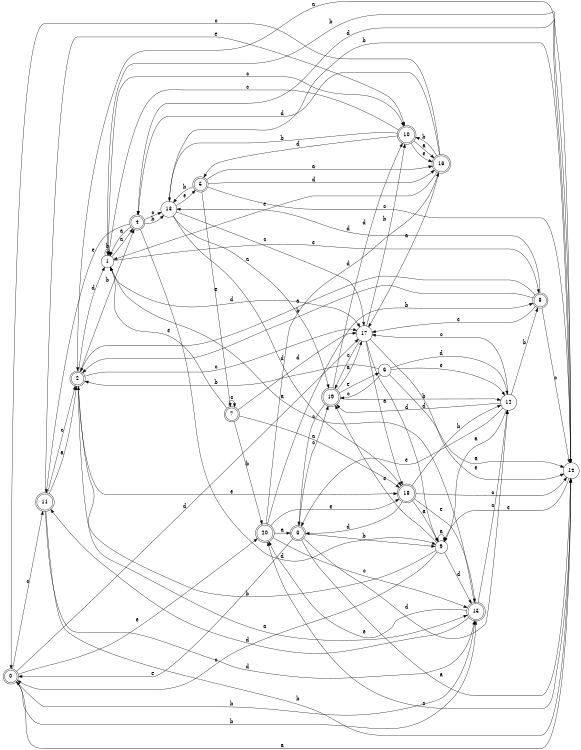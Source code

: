 digraph n17_9 {
__start0 [label="" shape="none"];

rankdir=LR;
size="8,5";

s0 [style="rounded,filled", color="black", fillcolor="white" shape="doublecircle", label="0"];
s1 [style="filled", color="black", fillcolor="white" shape="circle", label="1"];
s2 [style="rounded,filled", color="black", fillcolor="white" shape="doublecircle", label="2"];
s3 [style="rounded,filled", color="black", fillcolor="white" shape="doublecircle", label="3"];
s4 [style="rounded,filled", color="black", fillcolor="white" shape="doublecircle", label="4"];
s5 [style="rounded,filled", color="black", fillcolor="white" shape="doublecircle", label="5"];
s6 [style="filled", color="black", fillcolor="white" shape="circle", label="6"];
s7 [style="rounded,filled", color="black", fillcolor="white" shape="doublecircle", label="7"];
s8 [style="rounded,filled", color="black", fillcolor="white" shape="doublecircle", label="8"];
s9 [style="filled", color="black", fillcolor="white" shape="circle", label="9"];
s10 [style="rounded,filled", color="black", fillcolor="white" shape="doublecircle", label="10"];
s11 [style="rounded,filled", color="black", fillcolor="white" shape="doublecircle", label="11"];
s12 [style="filled", color="black", fillcolor="white" shape="circle", label="12"];
s13 [style="filled", color="black", fillcolor="white" shape="circle", label="13"];
s14 [style="filled", color="black", fillcolor="white" shape="circle", label="14"];
s15 [style="rounded,filled", color="black", fillcolor="white" shape="doublecircle", label="15"];
s16 [style="rounded,filled", color="black", fillcolor="white" shape="doublecircle", label="16"];
s17 [style="filled", color="black", fillcolor="white" shape="circle", label="17"];
s18 [style="rounded,filled", color="black", fillcolor="white" shape="doublecircle", label="18"];
s19 [style="rounded,filled", color="black", fillcolor="white" shape="doublecircle", label="19"];
s20 [style="rounded,filled", color="black", fillcolor="white" shape="doublecircle", label="20"];
s0 -> s14 [label="a"];
s0 -> s15 [label="b"];
s0 -> s11 [label="c"];
s0 -> s17 [label="d"];
s0 -> s20 [label="e"];
s1 -> s4 [label="a"];
s1 -> s1 [label="b"];
s1 -> s10 [label="c"];
s1 -> s17 [label="d"];
s1 -> s8 [label="e"];
s2 -> s15 [label="a"];
s2 -> s4 [label="b"];
s2 -> s17 [label="c"];
s2 -> s1 [label="d"];
s2 -> s18 [label="e"];
s3 -> s14 [label="a"];
s3 -> s9 [label="b"];
s3 -> s19 [label="c"];
s3 -> s12 [label="d"];
s3 -> s0 [label="e"];
s4 -> s1 [label="a"];
s4 -> s13 [label="b"];
s4 -> s13 [label="c"];
s4 -> s9 [label="d"];
s4 -> s11 [label="e"];
s5 -> s16 [label="a"];
s5 -> s13 [label="b"];
s5 -> s14 [label="c"];
s5 -> s16 [label="d"];
s5 -> s7 [label="e"];
s6 -> s14 [label="a"];
s6 -> s2 [label="b"];
s6 -> s19 [label="c"];
s6 -> s12 [label="d"];
s6 -> s12 [label="e"];
s7 -> s18 [label="a"];
s7 -> s20 [label="b"];
s7 -> s7 [label="c"];
s7 -> s17 [label="d"];
s7 -> s1 [label="e"];
s8 -> s2 [label="a"];
s8 -> s2 [label="b"];
s8 -> s14 [label="c"];
s8 -> s13 [label="d"];
s8 -> s17 [label="e"];
s9 -> s9 [label="a"];
s9 -> s2 [label="b"];
s9 -> s0 [label="c"];
s9 -> s15 [label="d"];
s9 -> s19 [label="e"];
s10 -> s16 [label="a"];
s10 -> s13 [label="b"];
s10 -> s1 [label="c"];
s10 -> s5 [label="d"];
s10 -> s16 [label="e"];
s11 -> s2 [label="a"];
s11 -> s14 [label="b"];
s11 -> s2 [label="c"];
s11 -> s15 [label="d"];
s11 -> s10 [label="e"];
s12 -> s9 [label="a"];
s12 -> s8 [label="b"];
s12 -> s17 [label="c"];
s12 -> s19 [label="d"];
s12 -> s3 [label="e"];
s13 -> s19 [label="a"];
s13 -> s14 [label="b"];
s13 -> s17 [label="c"];
s13 -> s18 [label="d"];
s13 -> s5 [label="e"];
s14 -> s2 [label="a"];
s14 -> s1 [label="b"];
s14 -> s20 [label="c"];
s14 -> s4 [label="d"];
s14 -> s9 [label="e"];
s15 -> s1 [label="a"];
s15 -> s0 [label="b"];
s15 -> s12 [label="c"];
s15 -> s11 [label="d"];
s15 -> s20 [label="e"];
s16 -> s17 [label="a"];
s16 -> s10 [label="b"];
s16 -> s0 [label="c"];
s16 -> s4 [label="d"];
s16 -> s1 [label="e"];
s17 -> s18 [label="a"];
s17 -> s10 [label="b"];
s17 -> s19 [label="c"];
s17 -> s9 [label="d"];
s17 -> s14 [label="e"];
s18 -> s9 [label="a"];
s18 -> s12 [label="b"];
s18 -> s14 [label="c"];
s18 -> s3 [label="d"];
s18 -> s15 [label="e"];
s19 -> s17 [label="a"];
s19 -> s12 [label="b"];
s19 -> s3 [label="c"];
s19 -> s10 [label="d"];
s19 -> s6 [label="e"];
s20 -> s3 [label="a"];
s20 -> s8 [label="b"];
s20 -> s15 [label="c"];
s20 -> s16 [label="d"];
s20 -> s18 [label="e"];

}